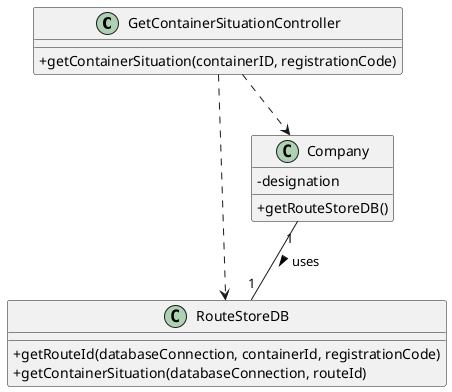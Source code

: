 @startuml

skinparam classAttributeIconSize 0

class GetContainerSituationController{
    +getContainerSituation(containerID, registrationCode)
}

class RouteStoreDB {
    +getRouteId(databaseConnection, containerId, registrationCode)
    +getContainerSituation(databaseConnection, routeId)
}

class Company {
    -designation
    +getRouteStoreDB()
}

GetContainerSituationController ..> Company
GetContainerSituationController ..> RouteStoreDB
Company "1" -- "1" RouteStoreDB : uses >

@enduml